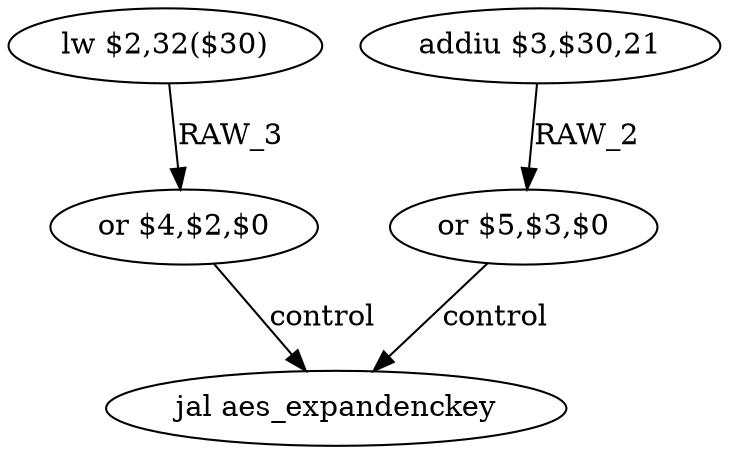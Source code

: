 digraph G1 {
node [shape = ellipse];
i0 [label = "lw $2,32($30)"] ;
i0 ->  i2 [label= "RAW_3"];
i2 [label = "or $4,$2,$0"] ;
i2 ->  i4 [label= "control"];
i4 [label = "jal aes_expandenckey"] ;
i1 [label = "addiu $3,$30,21"] ;
i1 ->  i3 [label= "RAW_2"];
i3 [label = "or $5,$3,$0"] ;
i3 ->  i4 [label= "control"];
}
